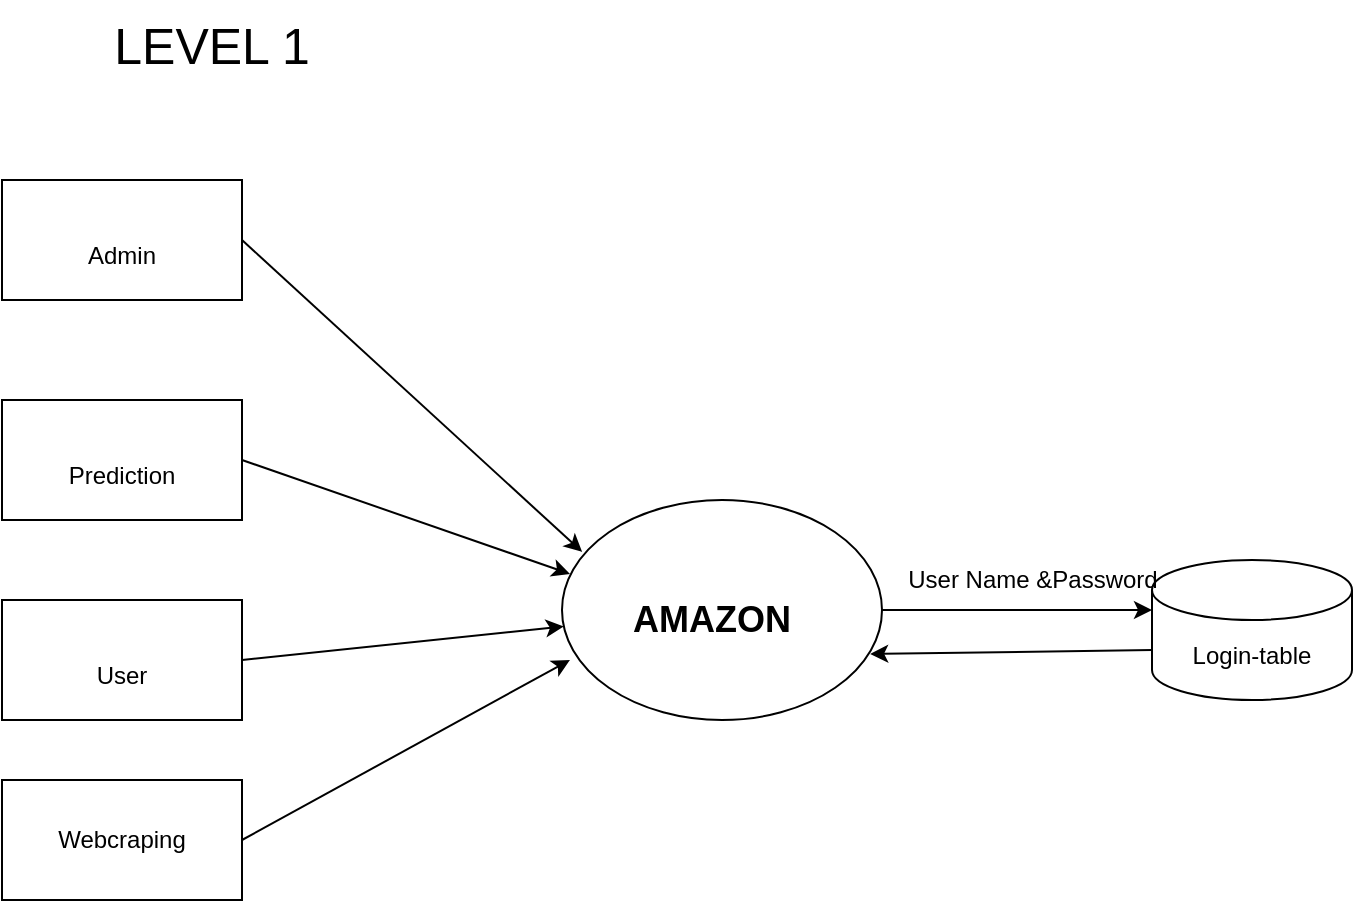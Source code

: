 <mxfile version="20.2.3" type="device"><diagram id="HqtxrADjcQsIMlJBeEDM" name="Page-1"><mxGraphModel dx="868" dy="553" grid="1" gridSize="10" guides="1" tooltips="1" connect="1" arrows="1" fold="1" page="1" pageScale="1" pageWidth="850" pageHeight="1100" math="0" shadow="0"><root><mxCell id="0"/><mxCell id="1" parent="0"/><mxCell id="r4UPzP6piX8TdzDBflxI-1" value="&lt;font style=&quot;font-size: 25px&quot;&gt;LEVEL 1&lt;/font&gt;" style="text;html=1;strokeColor=none;fillColor=none;align=center;verticalAlign=middle;whiteSpace=wrap;rounded=0;fontSize=33;" parent="1" vertex="1"><mxGeometry x="40" y="60" width="190" height="20" as="geometry"/></mxCell><mxCell id="r4UPzP6piX8TdzDBflxI-2" value="" style="ellipse;whiteSpace=wrap;html=1;fontSize=33;" parent="1" vertex="1"><mxGeometry x="310" y="300" width="160" height="110" as="geometry"/></mxCell><mxCell id="r4UPzP6piX8TdzDBflxI-3" value="&lt;span style=&quot;font-size: 18px&quot;&gt;AMAZON&lt;br style=&quot;font-size: 18px&quot;&gt;&lt;/span&gt;" style="text;html=1;strokeColor=none;fillColor=none;align=center;verticalAlign=middle;whiteSpace=wrap;rounded=0;fontSize=18;fontStyle=1" parent="1" vertex="1"><mxGeometry x="365" y="350" width="40" height="20" as="geometry"/></mxCell><mxCell id="r4UPzP6piX8TdzDBflxI-4" value="&lt;span style=&quot;font-size: 12px;&quot;&gt;User&lt;/span&gt;" style="rounded=0;whiteSpace=wrap;html=1;fontSize=33;" parent="1" vertex="1"><mxGeometry x="30" y="350" width="120" height="60" as="geometry"/></mxCell><mxCell id="r4UPzP6piX8TdzDBflxI-7" value="&lt;span style=&quot;font-size: 12px;&quot;&gt;Prediction&lt;/span&gt;" style="rounded=0;whiteSpace=wrap;html=1;fontSize=33;" parent="1" vertex="1"><mxGeometry x="30" y="250" width="120" height="60" as="geometry"/></mxCell><mxCell id="r4UPzP6piX8TdzDBflxI-8" value="&lt;font style=&quot;font-size: 12px;&quot;&gt;Admin&lt;/font&gt;" style="rounded=0;whiteSpace=wrap;html=1;fontSize=33;" parent="1" vertex="1"><mxGeometry x="30" y="140" width="120" height="60" as="geometry"/></mxCell><mxCell id="r4UPzP6piX8TdzDBflxI-13" value="Webcraping" style="rounded=0;whiteSpace=wrap;html=1;" parent="1" vertex="1"><mxGeometry x="30" y="440" width="120" height="60" as="geometry"/></mxCell><mxCell id="r4UPzP6piX8TdzDBflxI-14" value="" style="endArrow=classic;html=1;entryX=0.063;entryY=0.236;entryDx=0;entryDy=0;entryPerimeter=0;exitX=1;exitY=0.5;exitDx=0;exitDy=0;" parent="1" source="r4UPzP6piX8TdzDBflxI-8" target="r4UPzP6piX8TdzDBflxI-2" edge="1"><mxGeometry width="50" height="50" relative="1" as="geometry"><mxPoint x="130" y="260" as="sourcePoint"/><mxPoint x="180" y="210" as="targetPoint"/></mxGeometry></mxCell><mxCell id="r4UPzP6piX8TdzDBflxI-15" value="" style="endArrow=classic;html=1;exitX=1;exitY=0.5;exitDx=0;exitDy=0;" parent="1" source="r4UPzP6piX8TdzDBflxI-4" target="r4UPzP6piX8TdzDBflxI-2" edge="1"><mxGeometry width="50" height="50" relative="1" as="geometry"><mxPoint x="130" y="200" as="sourcePoint"/><mxPoint x="318" y="323" as="targetPoint"/></mxGeometry></mxCell><mxCell id="r4UPzP6piX8TdzDBflxI-16" value="" style="endArrow=classic;html=1;exitX=1;exitY=0.5;exitDx=0;exitDy=0;entryX=0.025;entryY=0.336;entryDx=0;entryDy=0;entryPerimeter=0;" parent="1" source="r4UPzP6piX8TdzDBflxI-7" edge="1" target="r4UPzP6piX8TdzDBflxI-2"><mxGeometry width="50" height="50" relative="1" as="geometry"><mxPoint x="140" y="320" as="sourcePoint"/><mxPoint x="307" y="360" as="targetPoint"/></mxGeometry></mxCell><mxCell id="r4UPzP6piX8TdzDBflxI-19" value="" style="endArrow=classic;html=1;exitX=1;exitY=0.5;exitDx=0;exitDy=0;entryX=0.025;entryY=0.727;entryDx=0;entryDy=0;entryPerimeter=0;" parent="1" source="r4UPzP6piX8TdzDBflxI-13" target="r4UPzP6piX8TdzDBflxI-2" edge="1"><mxGeometry width="50" height="50" relative="1" as="geometry"><mxPoint x="360" y="370" as="sourcePoint"/><mxPoint x="457" y="381" as="targetPoint"/></mxGeometry></mxCell><mxCell id="TDaClP3Q4qlb4PjafOhP-34" value="&lt;span style=&quot;color: rgba(0, 0, 0, 0); font-family: monospace; font-size: 0px; text-align: start;&quot;&gt;%3CmxGraphModel%3E%3Croot%3E%3CmxCell%20id%3D%220%22%2F%3E%3CmxCell%20id%3D%221%22%20parent%3D%220%22%2F%3E%3CmxCell%20id%3D%222%22%20value%3D%22%26lt%3Bfont%20style%3D%26quot%3Bfont-size%3A%2025px%26quot%3B%26gt%3BLEVEL%201%26lt%3B%2Ffont%26gt%3B%22%20style%3D%22text%3Bhtml%3D1%3BstrokeColor%3Dnone%3BfillColor%3Dnone%3Balign%3Dcenter%3BverticalAlign%3Dmiddle%3BwhiteSpace%3Dwrap%3Brounded%3D0%3BfontSize%3D33%3B%22%20vertex%3D%221%22%20parent%3D%221%22%3E%3CmxGeometry%20x%3D%2240%22%20y%3D%2260%22%20width%3D%22190%22%20height%3D%2220%22%20as%3D%22geometry%22%2F%3E%3C%2FmxCell%3E%3CmxCell%20id%3D%223%22%20value%3D%22%22%20style%3D%22ellipse%3BwhiteSpace%3Dwrap%3Bhtml%3D1%3BfontSize%3D33%3B%22%20vertex%3D%221%22%20parent%3D%221%22%3E%3CmxGeometry%20x%3D%22310%22%20y%3D%22300%22%20width%3D%22200%22%20height%3D%22110%22%20as%3D%22geometry%22%2F%3E%3C%2FmxCell%3E%3CmxCell%20id%3D%224%22%20value%3D%22%26lt%3Bspan%20style%3D%26quot%3Bfont-size%3A%2018px%26quot%3B%26gt%3BCYBERBULLYING%26lt%3Bbr%20style%3D%26quot%3Bfont-size%3A%2018px%26quot%3B%26gt%3B%26lt%3B%2Fspan%26gt%3B%22%20style%3D%22text%3Bhtml%3D1%3BstrokeColor%3Dnone%3BfillColor%3Dnone%3Balign%3Dcenter%3BverticalAlign%3Dmiddle%3BwhiteSpace%3Dwrap%3Brounded%3D0%3BfontSize%3D18%3BfontStyle%3D1%22%20vertex%3D%221%22%20parent%3D%221%22%3E%3CmxGeometry%20x%3D%22385%22%20y%3D%22345%22%20width%3D%2240%22%20height%3D%2220%22%20as%3D%22geometry%22%2F%3E%3C%2FmxCell%3E%3CmxCell%20id%3D%225%22%20value%3D%22%26lt%3Bfont%20style%3D%26quot%3Bfont-size%3A%2014px%26quot%3B%26gt%3BUser%26lt%3B%2Ffont%26gt%3B%22%20style%3D%22rounded%3D0%3BwhiteSpace%3Dwrap%3Bhtml%3D1%3BfontSize%3D33%3B%22%20vertex%3D%221%22%20parent%3D%221%22%3E%3CmxGeometry%20x%3D%2250%22%20y%3D%22210%22%20width%3D%22120%22%20height%3D%2260%22%20as%3D%22geometry%22%2F%3E%3C%2FmxCell%3E%3CmxCell%20id%3D%226%22%20value%3D%22%26lt%3Bspan%20style%3D%26quot%3Bfont-size%3A%2012px%26quot%3B%26gt%3BPrediction%26lt%3B%2Fspan%26gt%3B%22%20style%3D%22rounded%3D0%3BwhiteSpace%3Dwrap%3Bhtml%3D1%3BfontSize%3D33%3B%22%20vertex%3D%221%22%20parent%3D%221%22%3E%3CmxGeometry%20x%3D%2250%22%20y%3D%22320%22%20width%3D%22120%22%20height%3D%2260%22%20as%3D%22geometry%22%2F%3E%3C%2FmxCell%3E%3CmxCell%20id%3D%227%22%20value%3D%22%26lt%3Bspan%20style%3D%26quot%3Bfont-size%3A%2012px%26quot%3B%26gt%3BVisualization%26amp%3Bnbsp%3B%26lt%3B%2Fspan%26gt%3B%22%20style%3D%22rounded%3D0%3BwhiteSpace%3Dwrap%3Bhtml%3D1%3BfontSize%3D33%3B%22%20vertex%3D%221%22%20parent%3D%221%22%3E%3CmxGeometry%20x%3D%2250%22%20y%3D%22430%22%20width%3D%22120%22%20height%3D%2260%22%20as%3D%22geometry%22%2F%3E%3C%2FmxCell%3E%3CmxCell%20id%3D%228%22%20value%3D%22%26lt%3Bfont%20style%3D%26quot%3Bfont-size%3A%2014px%26quot%3B%26gt%3BAdmin%26lt%3B%2Ffont%26gt%3B%22%20style%3D%22rounded%3D0%3BwhiteSpace%3Dwrap%3Bhtml%3D1%3BfontSize%3D33%3B%22%20vertex%3D%221%22%20parent%3D%221%22%3E%3CmxGeometry%20x%3D%2250%22%20y%3D%22110%22%20width%3D%22120%22%20height%3D%2260%22%20as%3D%22geometry%22%2F%3E%3C%2FmxCell%3E%3CmxCell%20id%3D%229%22%20value%3D%22%22%20style%3D%22endArrow%3Dclassic%3Bhtml%3D1%3BentryX%3D0.085%3BentryY%3D0.2%3BentryDx%3D0%3BentryDy%3D0%3BentryPerimeter%3D0%3BexitX%3D1%3BexitY%3D0.5%3BexitDx%3D0%3BexitDy%3D0%3B%22%20edge%3D%221%22%20source%3D%228%22%20target%3D%223%22%20parent%3D%221%22%3E%3CmxGeometry%20width%3D%2250%22%20height%3D%2250%22%20relative%3D%221%22%20as%3D%22geometry%22%3E%3CmxPoint%20x%3D%22130%22%20y%3D%22260%22%20as%3D%22sourcePoint%22%2F%3E%3CmxPoint%20x%3D%22180%22%20y%3D%22210%22%20as%3D%22targetPoint%22%2F%3E%3C%2FmxGeometry%3E%3C%2FmxCell%3E%3CmxCell%20id%3D%2210%22%20value%3D%22%22%20style%3D%22endArrow%3Dclassic%3Bhtml%3D1%3BexitX%3D1%3BexitY%3D0.5%3BexitDx%3D0%3BexitDy%3D0%3BentryX%3D0.03%3BentryY%3D0.309%3BentryDx%3D0%3BentryDy%3D0%3BentryPerimeter%3D0%3B%22%20edge%3D%221%22%20source%3D%225%22%20target%3D%223%22%20parent%3D%221%22%3E%3CmxGeometry%20width%3D%2250%22%20height%3D%2250%22%20relative%3D%221%22%20as%3D%22geometry%22%3E%3CmxPoint%20x%3D%22130%22%20y%3D%22200%22%20as%3D%22sourcePoint%22%2F%3E%3CmxPoint%20x%3D%22318%22%20y%3D%22323%22%20as%3D%22targetPoint%22%2F%3E%3C%2FmxGeometry%3E%3C%2FmxCell%3E%3CmxCell%20id%3D%2211%22%20value%3D%22%22%20style%3D%22endArrow%3Dclassic%3Bhtml%3D1%3BexitX%3D1%3BexitY%3D0.5%3BexitDx%3D0%3BexitDy%3D0%3BentryX%3D0.015%3BentryY%3D0.664%3BentryDx%3D0%3BentryDy%3D0%3BentryPerimeter%3D0%3B%22%20edge%3D%221%22%20source%3D%227%22%20target%3D%223%22%20parent%3D%221%22%3E%3CmxGeometry%20width%3D%2250%22%20height%3D%2250%22%20relative%3D%221%22%20as%3D%22geometry%22%3E%3CmxPoint%20x%3D%22140%22%20y%3D%22320%22%20as%3D%22sourcePoint%22%2F%3E%3CmxPoint%20x%3D%22307%22%20y%3D%22360%22%20as%3D%22targetPoint%22%2F%3E%3C%2FmxGeometry%3E%3C%2FmxCell%3E%3CmxCell%20id%3D%2212%22%20value%3D%22%22%20style%3D%22endArrow%3Dclassic%3Bhtml%3D1%3BexitX%3D1%3BexitY%3D0.5%3BexitDx%3D0%3BexitDy%3D0%3B%22%20edge%3D%221%22%20source%3D%226%22%20parent%3D%221%22%3E%3CmxGeometry%20width%3D%2250%22%20height%3D%2250%22%20relative%3D%221%22%20as%3D%22geometry%22%3E%3CmxPoint%20x%3D%22500%22%20y%3D%22200%22%20as%3D%22sourcePoint%22%2F%3E%3CmxPoint%20x%3D%22310%22%20y%3D%22350%22%20as%3D%22targetPoint%22%2F%3E%3C%2FmxGeometry%3E%3C%2FmxCell%3E%3CmxCell%20id%3D%2213%22%20value%3D%22Login-table%22%20style%3D%22shape%3Dcylinder3%3BwhiteSpace%3Dwrap%3Bhtml%3D1%3BboundedLbl%3D1%3BbackgroundOutline%3D1%3Bsize%3D15%3B%22%20vertex%3D%221%22%20parent%3D%221%22%3E%3CmxGeometry%20x%3D%22620%22%20y%3D%22315%22%20width%3D%22100%22%20height%3D%2270%22%20as%3D%22geometry%22%2F%3E%3C%2FmxCell%3E%3CmxCell%20id%3D%2214%22%20value%3D%22%22%20style%3D%22endArrow%3Dclassic%3Bhtml%3D1%3BexitX%3D0%3BexitY%3D0%3BexitDx%3D0%3BexitDy%3D45%3BexitPerimeter%3D0%3BentryX%3D1.005%3BentryY%3D0.564%3BentryDx%3D0%3BentryDy%3D0%3BentryPerimeter%3D0%3B%22%20edge%3D%221%22%20source%3D%2213%22%20target%3D%223%22%20parent%3D%221%22%3E%3CmxGeometry%20width%3D%2250%22%20height%3D%2250%22%20relative%3D%221%22%20as%3D%22geometry%22%3E%3CmxPoint%20x%3D%22400%22%20y%3D%22300%22%20as%3D%22sourcePoint%22%2F%3E%3CmxPoint%20x%3D%22510%22%20y%3D%22355%22%20as%3D%22targetPoint%22%2F%3E%3C%2FmxGeometry%3E%3C%2FmxCell%3E%3CmxCell%20id%3D%2215%22%20value%3D%22%22%20style%3D%22endArrow%3Dclassic%3Bhtml%3D1%3BentryX%3D0%3BentryY%3D0%3BentryDx%3D0%3BentryDy%3D25%3BentryPerimeter%3D0%3BexitX%3D0.985%3BexitY%3D0.373%3BexitDx%3D0%3BexitDy%3D0%3BexitPerimeter%3D0%3B%22%20edge%3D%221%22%20source%3D%223%22%20target%3D%2213%22%20parent%3D%221%22%3E%3CmxGeometry%20width%3D%2250%22%20height%3D%2250%22%20relative%3D%221%22%20as%3D%22geometry%22%3E%3CmxPoint%20x%3D%22400%22%20y%3D%22300%22%20as%3D%22sourcePoint%22%2F%3E%3CmxPoint%20x%3D%22450%22%20y%3D%22250%22%20as%3D%22targetPoint%22%2F%3E%3C%2FmxGeometry%3E%3C%2FmxCell%3E%3CmxCell%20id%3D%2216%22%20value%3D%22User%20Name%20%26amp%3Bamp%3BPassword%22%20style%3D%22text%3Bhtml%3D1%3Balign%3Dcenter%3BverticalAlign%3Dmiddle%3Bresizable%3D0%3Bpoints%3D%5B%5D%3Bautosize%3D1%3B%22%20vertex%3D%221%22%20parent%3D%221%22%3E%3CmxGeometry%20x%3D%22490%22%20y%3D%22315%22%20width%3D%22140%22%20height%3D%2220%22%20as%3D%22geometry%22%2F%3E%3C%2FmxCell%3E%3C%2Froot%3E%3C%2FmxGraphModel%3E&lt;/span&gt;" style="text;html=1;align=center;verticalAlign=middle;resizable=0;points=[];autosize=1;strokeColor=none;fillColor=none;" vertex="1" parent="1"><mxGeometry x="360" y="380" width="20" height="30" as="geometry"/></mxCell><mxCell id="TDaClP3Q4qlb4PjafOhP-36" value="Login-table" style="shape=cylinder3;whiteSpace=wrap;html=1;boundedLbl=1;backgroundOutline=1;size=15;" vertex="1" parent="1"><mxGeometry x="605" y="330" width="100" height="70" as="geometry"/></mxCell><mxCell id="TDaClP3Q4qlb4PjafOhP-37" value="" style="endArrow=classic;html=1;exitX=0;exitY=0;exitDx=0;exitDy=45;exitPerimeter=0;entryX=0.963;entryY=0.7;entryDx=0;entryDy=0;entryPerimeter=0;" edge="1" parent="1" source="TDaClP3Q4qlb4PjafOhP-36" target="r4UPzP6piX8TdzDBflxI-2"><mxGeometry width="50" height="50" relative="1" as="geometry"><mxPoint x="385" y="315" as="sourcePoint"/><mxPoint x="470" y="370" as="targetPoint"/></mxGeometry></mxCell><mxCell id="TDaClP3Q4qlb4PjafOhP-38" value="" style="endArrow=classic;html=1;entryX=0;entryY=0;entryDx=0;entryDy=25;entryPerimeter=0;exitX=1;exitY=0.5;exitDx=0;exitDy=0;" edge="1" parent="1" target="TDaClP3Q4qlb4PjafOhP-36" source="r4UPzP6piX8TdzDBflxI-2"><mxGeometry width="50" height="50" relative="1" as="geometry"><mxPoint x="492" y="356.03" as="sourcePoint"/><mxPoint x="435" y="265" as="targetPoint"/></mxGeometry></mxCell><mxCell id="TDaClP3Q4qlb4PjafOhP-39" value="User Name &amp;amp;Password" style="text;html=1;align=center;verticalAlign=middle;resizable=0;points=[];autosize=1;" vertex="1" parent="1"><mxGeometry x="475" y="330" width="140" height="20" as="geometry"/></mxCell></root></mxGraphModel></diagram></mxfile>